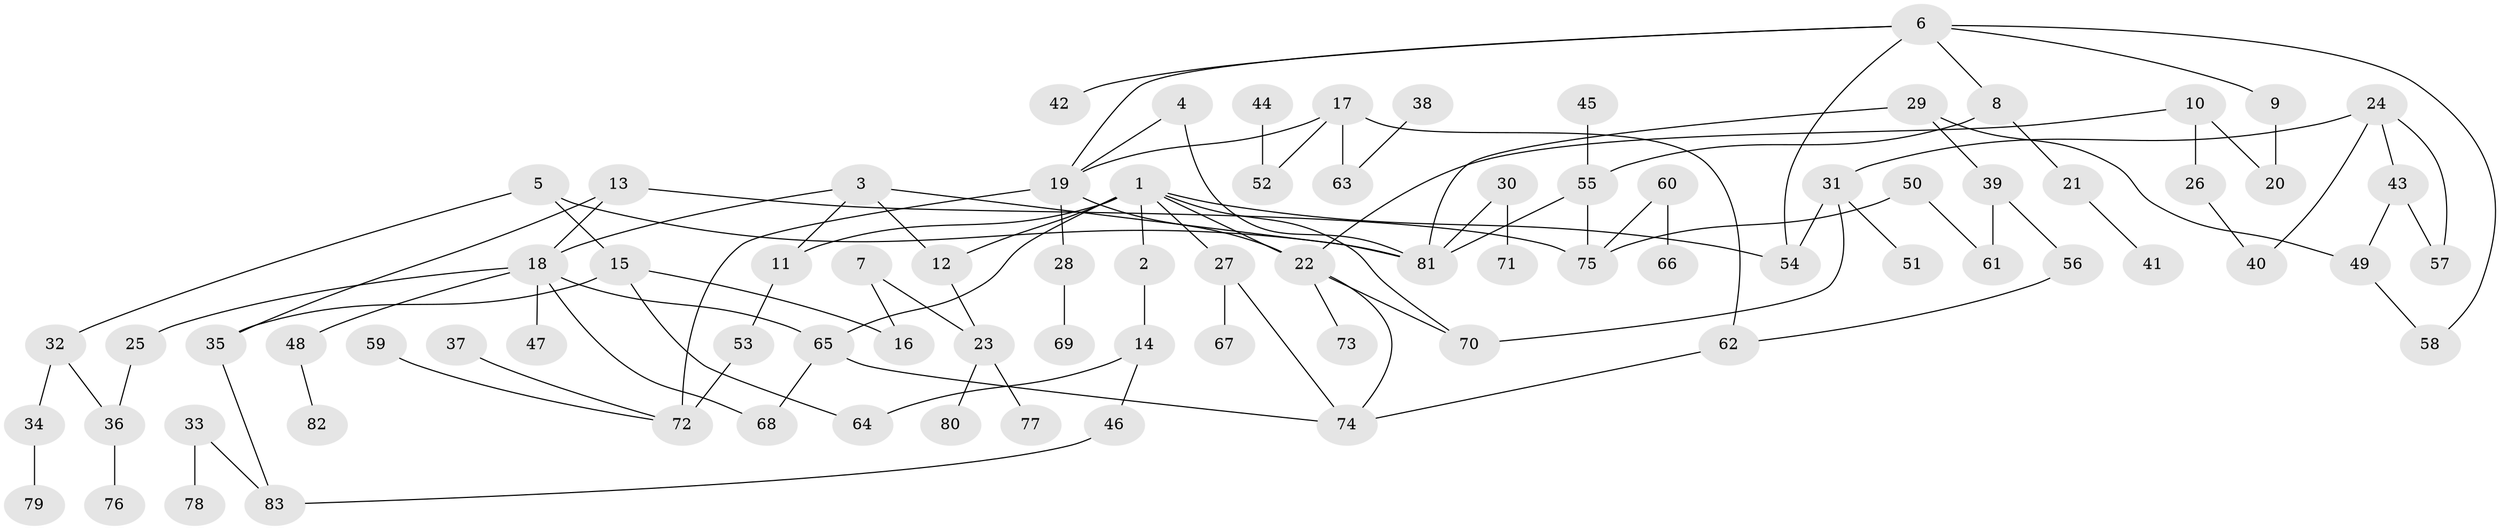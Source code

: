 // original degree distribution, {8: 0.0072992700729927005, 4: 0.12408759124087591, 2: 0.24087591240875914, 7: 0.029197080291970802, 3: 0.2116788321167883, 1: 0.35766423357664234, 5: 0.029197080291970802}
// Generated by graph-tools (version 1.1) at 2025/36/03/04/25 23:36:07]
// undirected, 83 vertices, 107 edges
graph export_dot {
  node [color=gray90,style=filled];
  1;
  2;
  3;
  4;
  5;
  6;
  7;
  8;
  9;
  10;
  11;
  12;
  13;
  14;
  15;
  16;
  17;
  18;
  19;
  20;
  21;
  22;
  23;
  24;
  25;
  26;
  27;
  28;
  29;
  30;
  31;
  32;
  33;
  34;
  35;
  36;
  37;
  38;
  39;
  40;
  41;
  42;
  43;
  44;
  45;
  46;
  47;
  48;
  49;
  50;
  51;
  52;
  53;
  54;
  55;
  56;
  57;
  58;
  59;
  60;
  61;
  62;
  63;
  64;
  65;
  66;
  67;
  68;
  69;
  70;
  71;
  72;
  73;
  74;
  75;
  76;
  77;
  78;
  79;
  80;
  81;
  82;
  83;
  1 -- 2 [weight=1.0];
  1 -- 11 [weight=1.0];
  1 -- 12 [weight=1.0];
  1 -- 22 [weight=1.0];
  1 -- 27 [weight=1.0];
  1 -- 54 [weight=1.0];
  1 -- 65 [weight=1.0];
  1 -- 70 [weight=1.0];
  2 -- 14 [weight=1.0];
  3 -- 11 [weight=1.0];
  3 -- 12 [weight=1.0];
  3 -- 18 [weight=1.0];
  3 -- 81 [weight=1.0];
  4 -- 19 [weight=1.0];
  4 -- 81 [weight=1.0];
  5 -- 15 [weight=1.0];
  5 -- 32 [weight=1.0];
  5 -- 81 [weight=1.0];
  6 -- 8 [weight=1.0];
  6 -- 9 [weight=1.0];
  6 -- 19 [weight=1.0];
  6 -- 42 [weight=1.0];
  6 -- 54 [weight=1.0];
  6 -- 58 [weight=1.0];
  7 -- 16 [weight=1.0];
  7 -- 23 [weight=1.0];
  8 -- 21 [weight=1.0];
  8 -- 55 [weight=1.0];
  9 -- 20 [weight=1.0];
  10 -- 20 [weight=1.0];
  10 -- 22 [weight=1.0];
  10 -- 26 [weight=1.0];
  11 -- 53 [weight=1.0];
  12 -- 23 [weight=1.0];
  13 -- 18 [weight=1.0];
  13 -- 35 [weight=1.0];
  13 -- 75 [weight=1.0];
  14 -- 46 [weight=1.0];
  14 -- 64 [weight=1.0];
  15 -- 16 [weight=1.0];
  15 -- 35 [weight=1.0];
  15 -- 64 [weight=1.0];
  17 -- 19 [weight=1.0];
  17 -- 52 [weight=1.0];
  17 -- 62 [weight=1.0];
  17 -- 63 [weight=1.0];
  18 -- 25 [weight=2.0];
  18 -- 47 [weight=1.0];
  18 -- 48 [weight=1.0];
  18 -- 65 [weight=1.0];
  18 -- 68 [weight=1.0];
  19 -- 22 [weight=1.0];
  19 -- 28 [weight=1.0];
  19 -- 72 [weight=1.0];
  21 -- 41 [weight=1.0];
  22 -- 70 [weight=1.0];
  22 -- 73 [weight=1.0];
  22 -- 74 [weight=1.0];
  23 -- 77 [weight=1.0];
  23 -- 80 [weight=1.0];
  24 -- 31 [weight=1.0];
  24 -- 40 [weight=1.0];
  24 -- 43 [weight=1.0];
  24 -- 57 [weight=1.0];
  25 -- 36 [weight=1.0];
  26 -- 40 [weight=1.0];
  27 -- 67 [weight=1.0];
  27 -- 74 [weight=1.0];
  28 -- 69 [weight=1.0];
  29 -- 39 [weight=1.0];
  29 -- 49 [weight=1.0];
  29 -- 81 [weight=1.0];
  30 -- 71 [weight=1.0];
  30 -- 81 [weight=1.0];
  31 -- 51 [weight=1.0];
  31 -- 54 [weight=1.0];
  31 -- 70 [weight=1.0];
  32 -- 34 [weight=1.0];
  32 -- 36 [weight=1.0];
  33 -- 78 [weight=1.0];
  33 -- 83 [weight=1.0];
  34 -- 79 [weight=1.0];
  35 -- 83 [weight=1.0];
  36 -- 76 [weight=1.0];
  37 -- 72 [weight=1.0];
  38 -- 63 [weight=1.0];
  39 -- 56 [weight=1.0];
  39 -- 61 [weight=1.0];
  43 -- 49 [weight=1.0];
  43 -- 57 [weight=1.0];
  44 -- 52 [weight=1.0];
  45 -- 55 [weight=1.0];
  46 -- 83 [weight=1.0];
  48 -- 82 [weight=1.0];
  49 -- 58 [weight=1.0];
  50 -- 61 [weight=1.0];
  50 -- 75 [weight=1.0];
  53 -- 72 [weight=2.0];
  55 -- 75 [weight=1.0];
  55 -- 81 [weight=1.0];
  56 -- 62 [weight=1.0];
  59 -- 72 [weight=1.0];
  60 -- 66 [weight=1.0];
  60 -- 75 [weight=1.0];
  62 -- 74 [weight=1.0];
  65 -- 68 [weight=1.0];
  65 -- 74 [weight=1.0];
}
